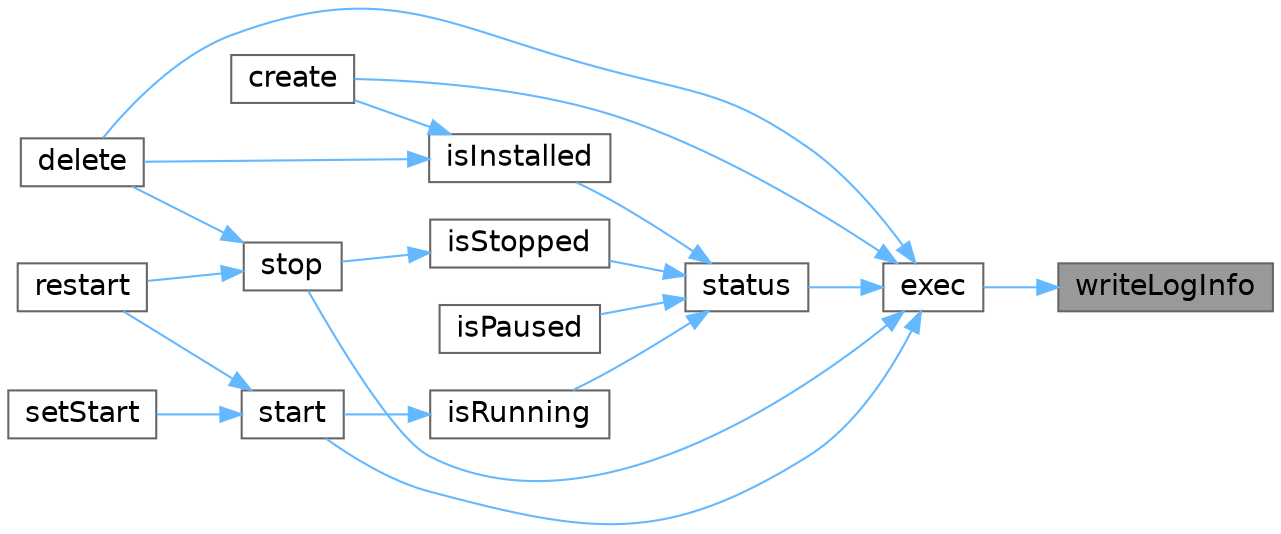 digraph "writeLogInfo"
{
 // LATEX_PDF_SIZE
  bgcolor="transparent";
  edge [fontname=Helvetica,fontsize=14,labelfontname=Helvetica,labelfontsize=14];
  node [fontname=Helvetica,fontsize=14,shape=box,height=0.2,width=0.4];
  rankdir="RL";
  Node1 [id="Node000001",label="writeLogInfo",height=0.2,width=0.4,color="gray40", fillcolor="grey60", style="filled", fontcolor="black",tooltip=" "];
  Node1 -> Node2 [id="edge1_Node000001_Node000002",dir="back",color="steelblue1",style="solid",tooltip=" "];
  Node2 [id="Node000002",label="exec",height=0.2,width=0.4,color="grey40", fillcolor="white", style="filled",URL="$d3/d93/classNssm.html#a7066aa3944351f1f2690682182b0ec07",tooltip=" "];
  Node2 -> Node3 [id="edge2_Node000002_Node000003",dir="back",color="steelblue1",style="solid",tooltip=" "];
  Node3 [id="Node000003",label="create",height=0.2,width=0.4,color="grey40", fillcolor="white", style="filled",URL="$d3/d93/classNssm.html#a435e7d7525d4bcd0ed5e34a469f3adf6",tooltip=" "];
  Node2 -> Node4 [id="edge3_Node000002_Node000004",dir="back",color="steelblue1",style="solid",tooltip=" "];
  Node4 [id="Node000004",label="delete",height=0.2,width=0.4,color="grey40", fillcolor="white", style="filled",URL="$d3/d93/classNssm.html#a13bdffdd926f26b825ea57066334ff01",tooltip=" "];
  Node2 -> Node5 [id="edge4_Node000002_Node000005",dir="back",color="steelblue1",style="solid",tooltip=" "];
  Node5 [id="Node000005",label="start",height=0.2,width=0.4,color="grey40", fillcolor="white", style="filled",URL="$d3/d93/classNssm.html#af8fa59992209e36dccb3eefb0f75531f",tooltip=" "];
  Node5 -> Node6 [id="edge5_Node000005_Node000006",dir="back",color="steelblue1",style="solid",tooltip=" "];
  Node6 [id="Node000006",label="restart",height=0.2,width=0.4,color="grey40", fillcolor="white", style="filled",URL="$d3/d93/classNssm.html#ac8de9e38ce27c87f710dff42a13455cf",tooltip=" "];
  Node5 -> Node7 [id="edge6_Node000005_Node000007",dir="back",color="steelblue1",style="solid",tooltip=" "];
  Node7 [id="Node000007",label="setStart",height=0.2,width=0.4,color="grey40", fillcolor="white", style="filled",URL="$d3/d93/classNssm.html#a07ba918b59084b54116db0a896b27509",tooltip=" "];
  Node2 -> Node8 [id="edge7_Node000002_Node000008",dir="back",color="steelblue1",style="solid",tooltip=" "];
  Node8 [id="Node000008",label="status",height=0.2,width=0.4,color="grey40", fillcolor="white", style="filled",URL="$d3/d93/classNssm.html#a707975ef4ff1104de9ebc7b1c66a194e",tooltip=" "];
  Node8 -> Node9 [id="edge8_Node000008_Node000009",dir="back",color="steelblue1",style="solid",tooltip=" "];
  Node9 [id="Node000009",label="isInstalled",height=0.2,width=0.4,color="grey40", fillcolor="white", style="filled",URL="$d3/d93/classNssm.html#aed5400933aebc8d6b364a68b19664d1f",tooltip=" "];
  Node9 -> Node3 [id="edge9_Node000009_Node000003",dir="back",color="steelblue1",style="solid",tooltip=" "];
  Node9 -> Node4 [id="edge10_Node000009_Node000004",dir="back",color="steelblue1",style="solid",tooltip=" "];
  Node8 -> Node10 [id="edge11_Node000008_Node000010",dir="back",color="steelblue1",style="solid",tooltip=" "];
  Node10 [id="Node000010",label="isPaused",height=0.2,width=0.4,color="grey40", fillcolor="white", style="filled",URL="$d3/d93/classNssm.html#a753c75a39f0c5e861d1eb0083646d9d5",tooltip=" "];
  Node8 -> Node11 [id="edge12_Node000008_Node000011",dir="back",color="steelblue1",style="solid",tooltip=" "];
  Node11 [id="Node000011",label="isRunning",height=0.2,width=0.4,color="grey40", fillcolor="white", style="filled",URL="$d3/d93/classNssm.html#ad7e54aa55e82e9be1428d9fa8eb559a5",tooltip=" "];
  Node11 -> Node5 [id="edge13_Node000011_Node000005",dir="back",color="steelblue1",style="solid",tooltip=" "];
  Node8 -> Node12 [id="edge14_Node000008_Node000012",dir="back",color="steelblue1",style="solid",tooltip=" "];
  Node12 [id="Node000012",label="isStopped",height=0.2,width=0.4,color="grey40", fillcolor="white", style="filled",URL="$d3/d93/classNssm.html#aaf3350830f5be65c2a8521c0c937c73c",tooltip=" "];
  Node12 -> Node13 [id="edge15_Node000012_Node000013",dir="back",color="steelblue1",style="solid",tooltip=" "];
  Node13 [id="Node000013",label="stop",height=0.2,width=0.4,color="grey40", fillcolor="white", style="filled",URL="$d3/d93/classNssm.html#a8b6fc76a620d7557d06e9a11a9ffb509",tooltip=" "];
  Node13 -> Node4 [id="edge16_Node000013_Node000004",dir="back",color="steelblue1",style="solid",tooltip=" "];
  Node13 -> Node6 [id="edge17_Node000013_Node000006",dir="back",color="steelblue1",style="solid",tooltip=" "];
  Node2 -> Node13 [id="edge18_Node000002_Node000013",dir="back",color="steelblue1",style="solid",tooltip=" "];
}
